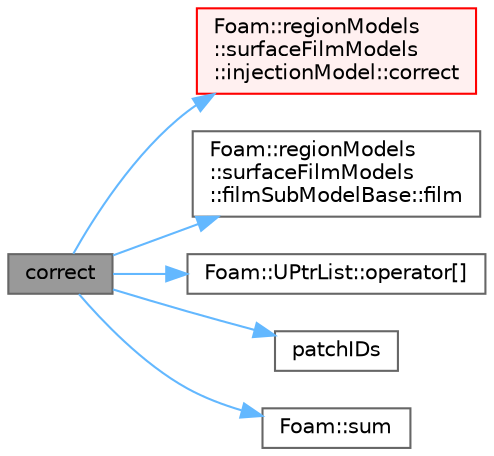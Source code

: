 digraph "correct"
{
 // LATEX_PDF_SIZE
  bgcolor="transparent";
  edge [fontname=Helvetica,fontsize=10,labelfontname=Helvetica,labelfontsize=10];
  node [fontname=Helvetica,fontsize=10,shape=box,height=0.2,width=0.4];
  rankdir="LR";
  Node1 [id="Node000001",label="correct",height=0.2,width=0.4,color="gray40", fillcolor="grey60", style="filled", fontcolor="black",tooltip=" "];
  Node1 -> Node2 [id="edge1_Node000001_Node000002",color="steelblue1",style="solid",tooltip=" "];
  Node2 [id="Node000002",label="Foam::regionModels\l::surfaceFilmModels\l::injectionModel::correct",height=0.2,width=0.4,color="red", fillcolor="#FFF0F0", style="filled",URL="$classFoam_1_1regionModels_1_1surfaceFilmModels_1_1injectionModel.html#a3ae44b28050c3aa494c1d8e18cf618c1",tooltip=" "];
  Node1 -> Node25 [id="edge2_Node000001_Node000025",color="steelblue1",style="solid",tooltip=" "];
  Node25 [id="Node000025",label="Foam::regionModels\l::surfaceFilmModels\l::filmSubModelBase::film",height=0.2,width=0.4,color="grey40", fillcolor="white", style="filled",URL="$classFoam_1_1regionModels_1_1surfaceFilmModels_1_1filmSubModelBase.html#a0b959a4ae9a7ec54c0d82b1f58b9c3a7",tooltip=" "];
  Node1 -> Node26 [id="edge3_Node000001_Node000026",color="steelblue1",style="solid",tooltip=" "];
  Node26 [id="Node000026",label="Foam::UPtrList::operator[]",height=0.2,width=0.4,color="grey40", fillcolor="white", style="filled",URL="$classFoam_1_1UPtrList.html#a0366b2f305d1aeafc269fc633ad92d70",tooltip=" "];
  Node1 -> Node27 [id="edge4_Node000001_Node000027",color="steelblue1",style="solid",tooltip=" "];
  Node27 [id="Node000027",label="patchIDs",height=0.2,width=0.4,color="grey40", fillcolor="white", style="filled",URL="$checkPatchTopology_8H.html#a328b75682b3b5c01024a5accee495a5a",tooltip=" "];
  Node1 -> Node28 [id="edge5_Node000001_Node000028",color="steelblue1",style="solid",tooltip=" "];
  Node28 [id="Node000028",label="Foam::sum",height=0.2,width=0.4,color="grey40", fillcolor="white", style="filled",URL="$namespaceFoam.html#a2cd7d5e4cff6c81c1d5cb871bd572b18",tooltip=" "];
}

